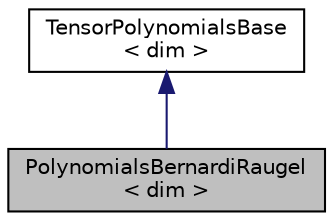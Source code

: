 digraph "PolynomialsBernardiRaugel&lt; dim &gt;"
{
 // LATEX_PDF_SIZE
  edge [fontname="Helvetica",fontsize="10",labelfontname="Helvetica",labelfontsize="10"];
  node [fontname="Helvetica",fontsize="10",shape=record];
  Node1 [label="PolynomialsBernardiRaugel\l\< dim \>",height=0.2,width=0.4,color="black", fillcolor="grey75", style="filled", fontcolor="black",tooltip=" "];
  Node2 -> Node1 [dir="back",color="midnightblue",fontsize="10",style="solid",fontname="Helvetica"];
  Node2 [label="TensorPolynomialsBase\l\< dim \>",height=0.2,width=0.4,color="black", fillcolor="white", style="filled",URL="$classTensorPolynomialsBase.html",tooltip=" "];
}
